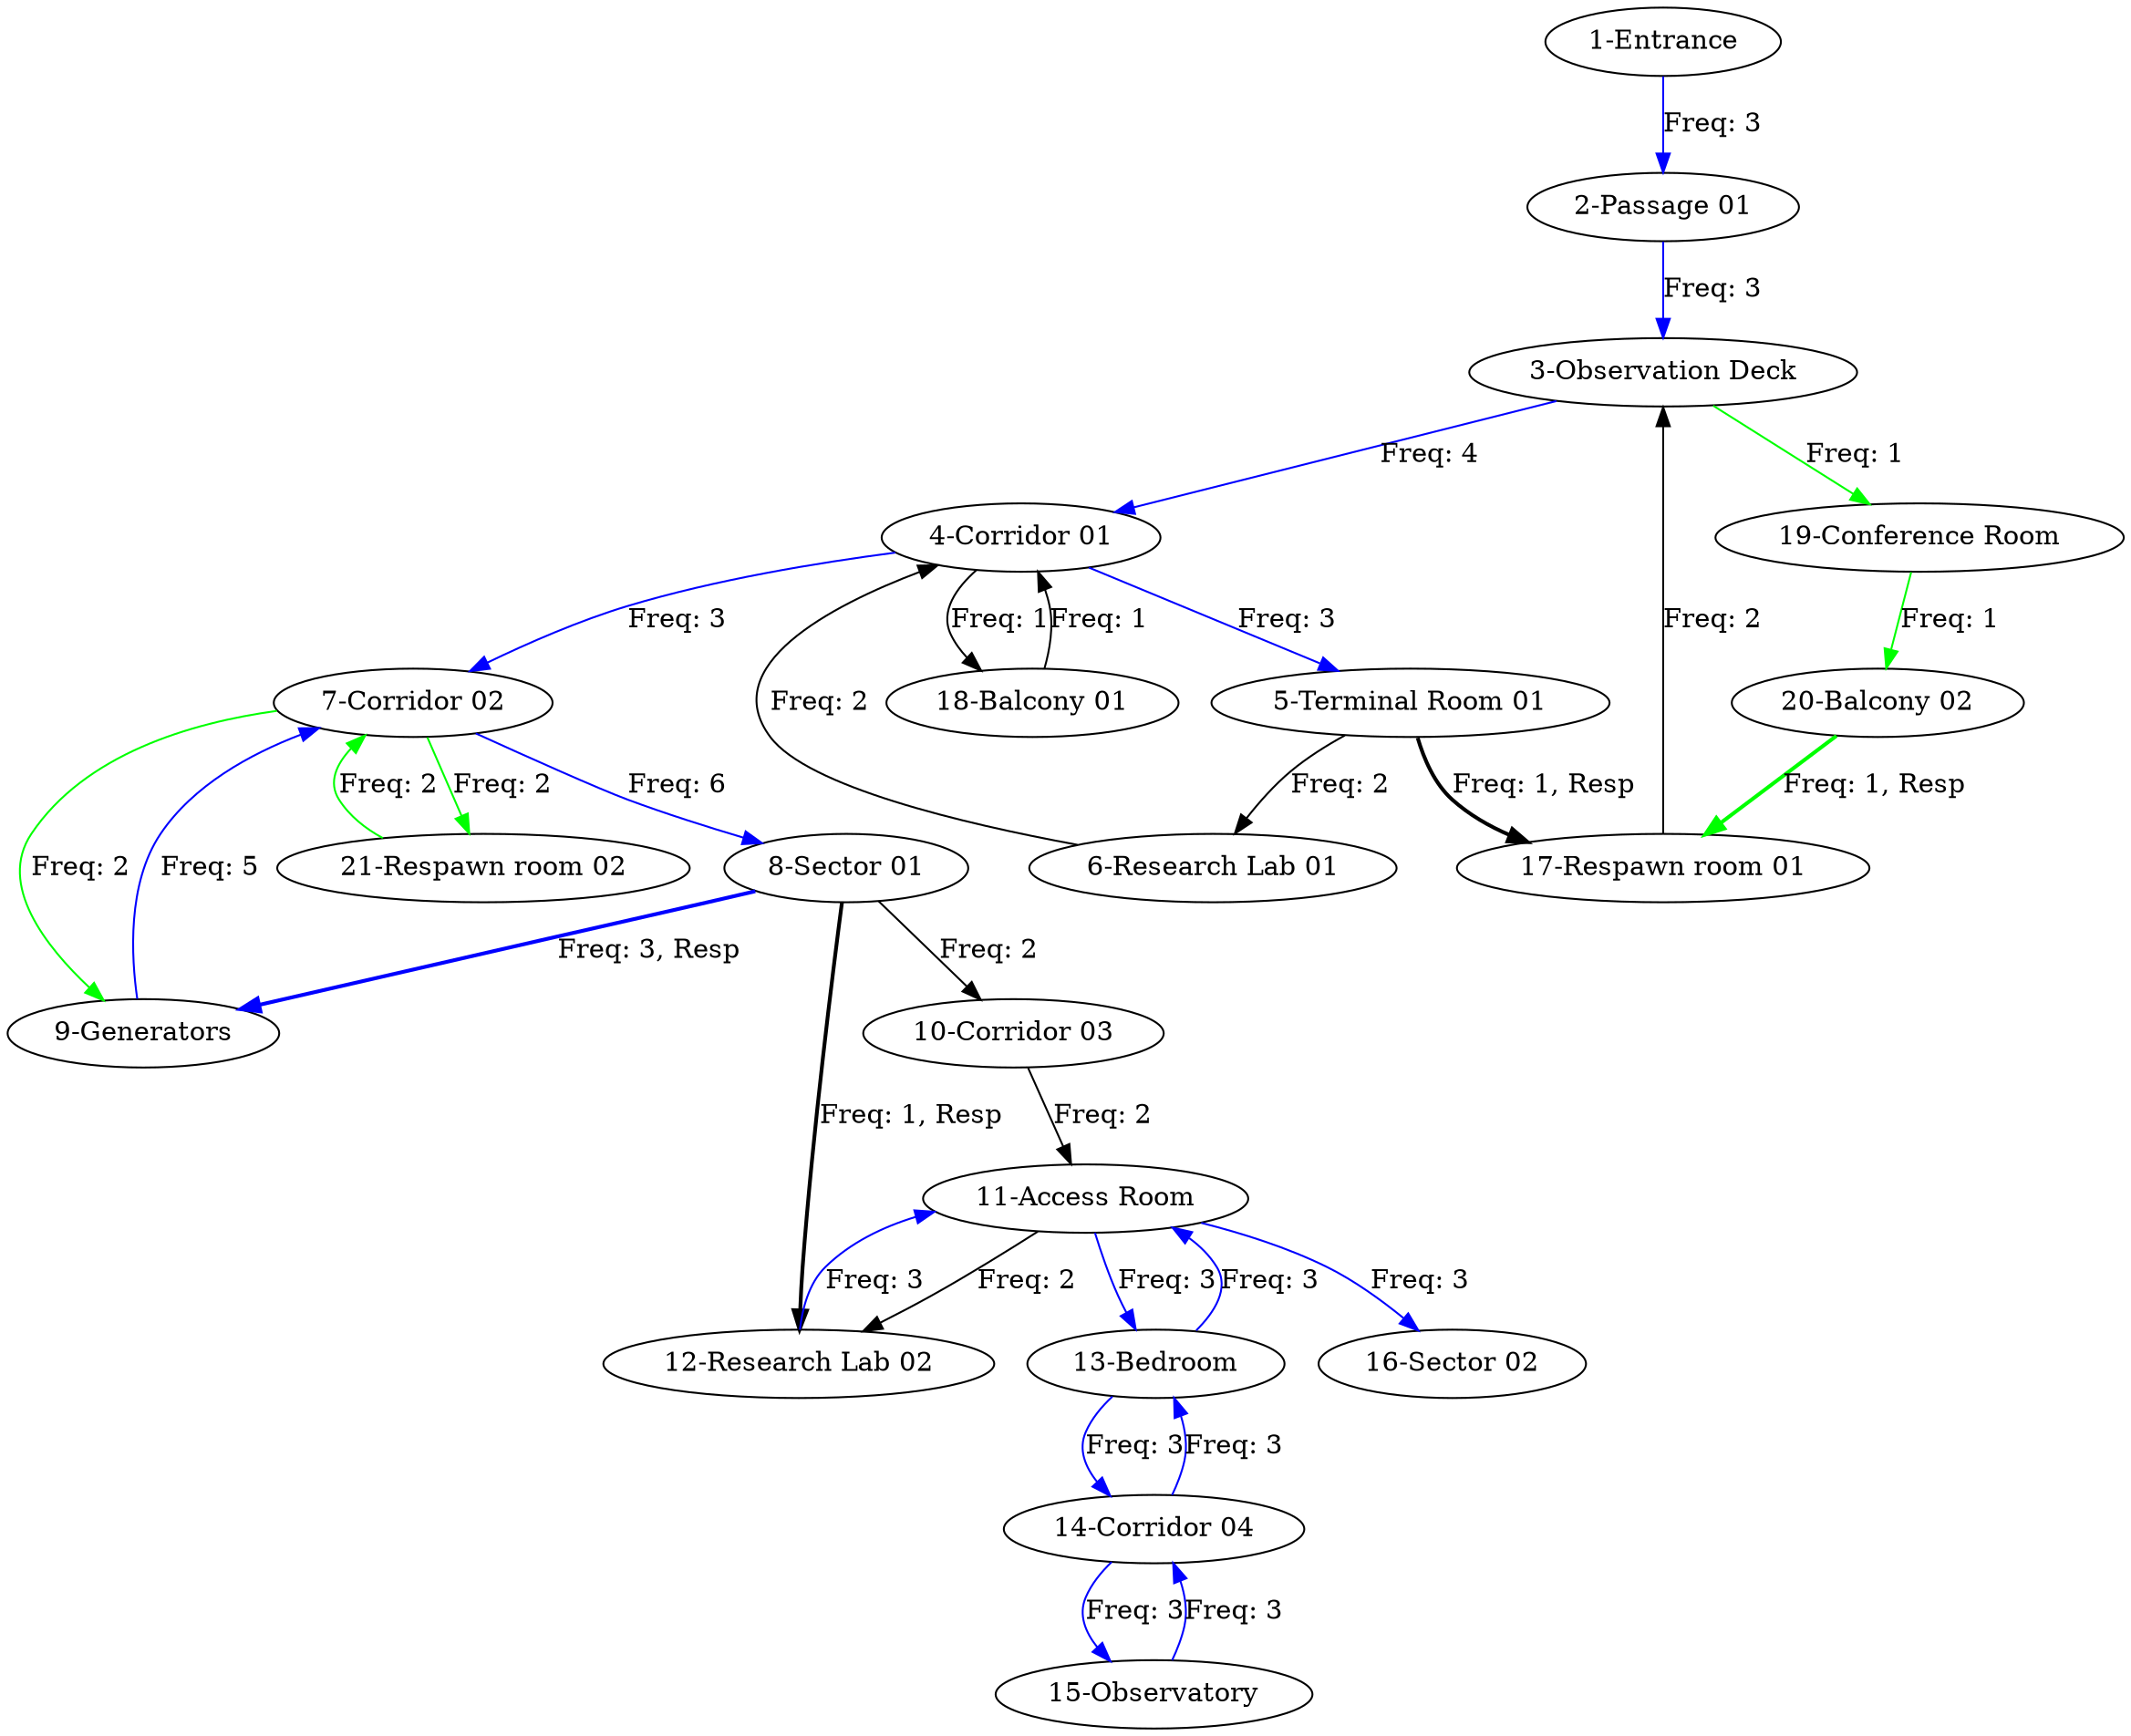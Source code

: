 // ['Gats Test 1', 'Gats Test 2', 'Gats Test 3']
digraph {
	Entrance [label="1-Entrance"]
	"Passage 01" [label="2-Passage 01"]
	"Observation Deck" [label="3-Observation Deck"]
	"Corridor 01" [label="4-Corridor 01"]
	"Terminal Room 01" [label="5-Terminal Room 01"]
	"Research Lab 01" [label="6-Research Lab 01"]
	"Corridor 02" [label="7-Corridor 02"]
	"Sector 01" [label="8-Sector 01"]
	Generators [label="9-Generators"]
	"Corridor 03" [label="10-Corridor 03"]
	"Access Room" [label="11-Access Room"]
	"Research Lab 02" [label="12-Research Lab 02"]
	Bedroom [label="13-Bedroom"]
	"Corridor 04" [label="14-Corridor 04"]
	Observatory [label="15-Observatory"]
	"Sector 02" [label="16-Sector 02"]
	"Respawn room 01" [label="17-Respawn room 01"]
	"Balcony 01" [label="18-Balcony 01"]
	"Conference Room" [label="19-Conference Room"]
	"Balcony 02" [label="20-Balcony 02"]
	"Respawn room 02" [label="21-Respawn room 02"]
	Entrance -> "Passage 01" [label="Freq: 3" color=blue constraint=true]
	"Passage 01" -> "Observation Deck" [label="Freq: 3" color=blue constraint=true]
	"Observation Deck" -> "Corridor 01" [label="Freq: 4" color=blue constraint=true]
	"Corridor 01" -> "Terminal Room 01" [label="Freq: 3" color=blue constraint=true]
	"Terminal Room 01" -> "Research Lab 01" [label="Freq: 2" color=black constraint=true]
	"Research Lab 01" -> "Corridor 01" [label="Freq: 2" color=black constraint=true]
	"Corridor 01" -> "Corridor 02" [label="Freq: 3" color=blue constraint=true]
	"Corridor 02" -> "Sector 01" [label="Freq: 6" color=blue constraint=true]
	"Sector 01" -> Generators [label="Freq: 3, Resp" color=blue constraint=true style=bold]
	Generators -> "Corridor 02" [label="Freq: 5" color=blue constraint=true]
	"Sector 01" -> "Corridor 03" [label="Freq: 2" color=black constraint=true]
	"Corridor 03" -> "Access Room" [label="Freq: 2" color=black constraint=true]
	"Access Room" -> "Research Lab 02" [label="Freq: 2" color=black constraint=true]
	"Research Lab 02" -> "Access Room" [label="Freq: 3" color=blue constraint=true]
	"Access Room" -> Bedroom [label="Freq: 3" color=blue constraint=true]
	Bedroom -> "Corridor 04" [label="Freq: 3" color=blue constraint=true]
	"Corridor 04" -> Observatory [label="Freq: 3" color=blue constraint=true]
	Observatory -> "Corridor 04" [label="Freq: 3" color=blue constraint=true]
	"Corridor 04" -> Bedroom [label="Freq: 3" color=blue constraint=true]
	Bedroom -> "Access Room" [label="Freq: 3" color=blue constraint=true]
	"Access Room" -> "Sector 02" [label="Freq: 3" color=blue constraint=true]
	"Terminal Room 01" -> "Respawn room 01" [label="Freq: 1, Resp" color=black constraint=true style=bold]
	"Respawn room 01" -> "Observation Deck" [label="Freq: 2" color=black constraint=true]
	"Corridor 01" -> "Balcony 01" [label="Freq: 1" color=black constraint=true]
	"Balcony 01" -> "Corridor 01" [label="Freq: 1" color=black constraint=true]
	"Sector 01" -> "Research Lab 02" [label="Freq: 1, Resp" color=black constraint=true style=bold]
	"Observation Deck" -> "Conference Room" [label="Freq: 1" color=green constraint=true]
	"Conference Room" -> "Balcony 02" [label="Freq: 1" color=green constraint=true]
	"Balcony 02" -> "Respawn room 01" [label="Freq: 1, Resp" color=green constraint=true style=bold]
	"Corridor 02" -> "Respawn room 02" [label="Freq: 2" color=green constraint=true]
	"Respawn room 02" -> "Corridor 02" [label="Freq: 2" color=green constraint=true]
	"Corridor 02" -> Generators [label="Freq: 2" color=green constraint=true]
}
